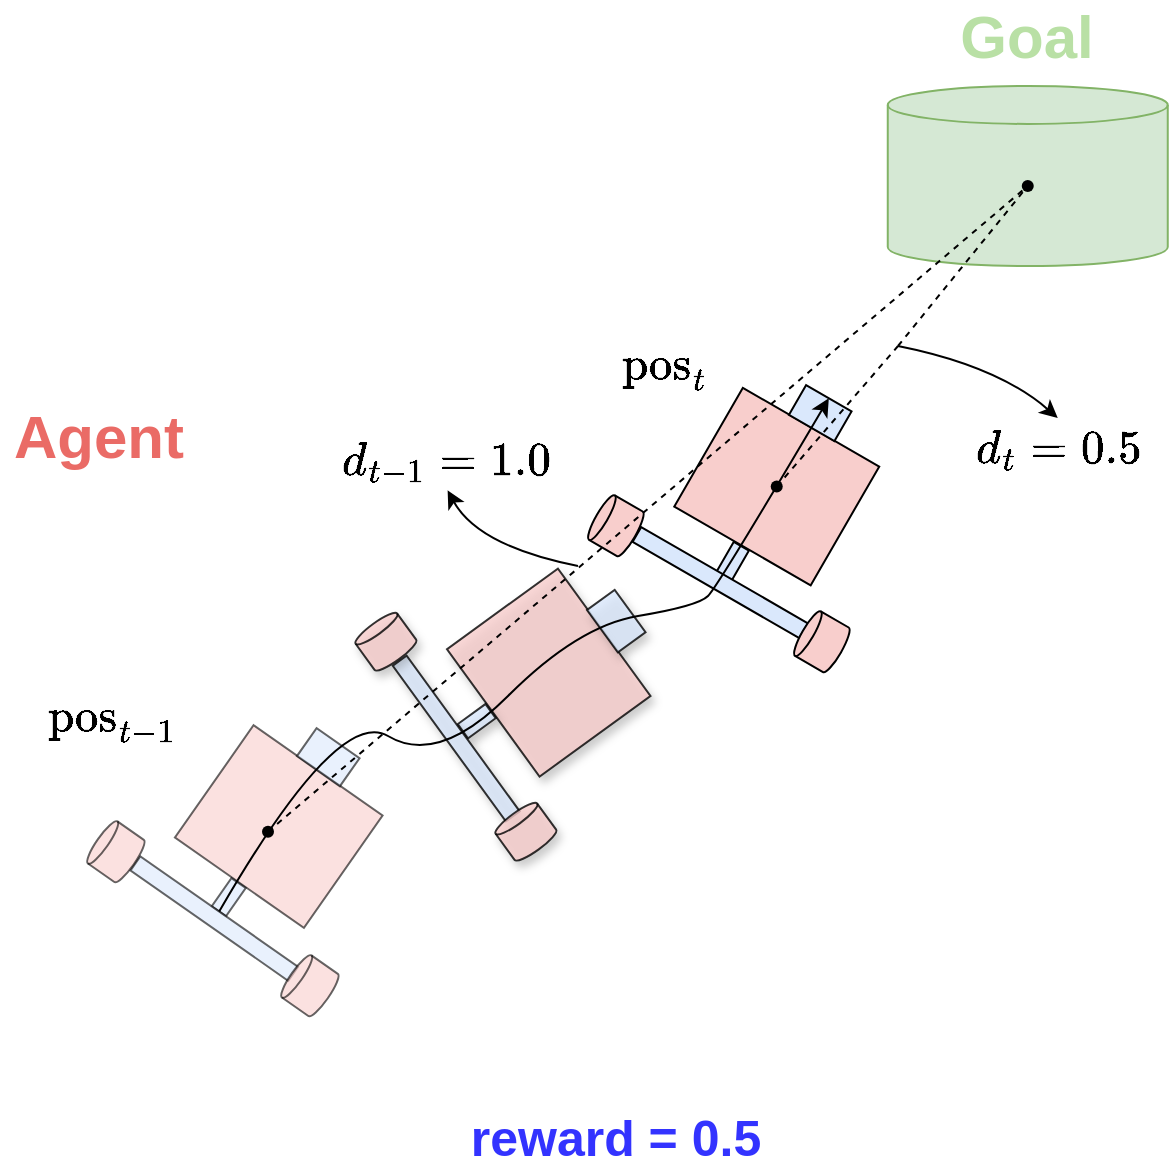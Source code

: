 <mxfile version="27.0.9">
  <diagram name="페이지-1" id="_tKk17_IzhRB0h72TxY4">
    <mxGraphModel dx="1008" dy="566" grid="1" gridSize="10" guides="1" tooltips="1" connect="1" arrows="1" fold="1" page="1" pageScale="1" pageWidth="827" pageHeight="1169" math="1" shadow="0">
      <root>
        <mxCell id="0" />
        <mxCell id="1" parent="0" />
        <mxCell id="dy6sLSSkbK1G9t8MEil--47" value="" style="shape=cylinder3;whiteSpace=wrap;html=1;boundedLbl=1;backgroundOutline=1;size=9.481;fillColor=#d5e8d4;strokeColor=#82b366;" parent="1" vertex="1">
          <mxGeometry x="534.88" y="200" width="140" height="90" as="geometry" />
        </mxCell>
        <mxCell id="dy6sLSSkbK1G9t8MEil--48" value="Goal" style="text;html=1;align=center;verticalAlign=middle;whiteSpace=wrap;rounded=0;fontSize=30;fontColor=#B9E0A5;fontStyle=1" parent="1" vertex="1">
          <mxGeometry x="567.32" y="160" width="75.12" height="30" as="geometry" />
        </mxCell>
        <mxCell id="dy6sLSSkbK1G9t8MEil--52" value="&lt;font style=&quot;color: rgb(234, 107, 102);&quot;&gt;Agent&lt;/font&gt;" style="text;html=1;align=center;verticalAlign=middle;whiteSpace=wrap;rounded=0;fontSize=30;fontColor=#B9E0A5;fontStyle=1" parent="1" vertex="1">
          <mxGeometry x="94.63" y="360" width="90.63" height="30" as="geometry" />
        </mxCell>
        <mxCell id="dy6sLSSkbK1G9t8MEil--2" value="" style="rounded=0;whiteSpace=wrap;html=1;fillColor=#f8cecc;strokeColor=default;rotation=-145;container=0;opacity=60;" parent="1" vertex="1">
          <mxGeometry x="191" y="536" width="78.75" height="68.571" as="geometry" />
        </mxCell>
        <mxCell id="dy6sLSSkbK1G9t8MEil--3" value="" style="rounded=0;whiteSpace=wrap;html=1;fillColor=#dae8fc;strokeColor=default;rotation=-145;container=0;opacity=60;" parent="1" vertex="1">
          <mxGeometry x="242" y="527" width="26.25" height="17.143" as="geometry" />
        </mxCell>
        <mxCell id="dy6sLSSkbK1G9t8MEil--4" value="" style="rounded=0;whiteSpace=wrap;html=1;fillColor=#dae8fc;strokeColor=default;rotation=-145;container=0;opacity=60;" parent="1" vertex="1">
          <mxGeometry x="201" y="597" width="8.75" height="17.143" as="geometry" />
        </mxCell>
        <mxCell id="dy6sLSSkbK1G9t8MEil--5" value="" style="rounded=0;whiteSpace=wrap;html=1;fillColor=#dae8fc;strokeColor=default;rotation=-145;container=0;opacity=60;" parent="1" vertex="1">
          <mxGeometry x="150" y="612" width="96.25" height="8.571" as="geometry" />
        </mxCell>
        <mxCell id="dy6sLSSkbK1G9t8MEil--6" value="" style="shape=cylinder3;whiteSpace=wrap;html=1;boundedLbl=1;backgroundOutline=1;size=2.875;direction=south;fillColor=#f8cecc;strokeColor=default;rotation=-145;container=0;opacity=60;" parent="1" vertex="1">
          <mxGeometry x="138" y="570" width="21.875" height="25.714" as="geometry" />
        </mxCell>
        <mxCell id="dy6sLSSkbK1G9t8MEil--7" value="" style="shape=cylinder3;whiteSpace=wrap;html=1;boundedLbl=1;backgroundOutline=1;size=2.875;direction=south;fillColor=#f8cecc;strokeColor=default;rotation=-145;container=0;opacity=60;" parent="1" vertex="1">
          <mxGeometry x="235" y="637" width="21.875" height="25.714" as="geometry" />
        </mxCell>
        <mxCell id="kyaiNh2SrCvYwGknFWDj-3" value="" style="rounded=0;whiteSpace=wrap;html=1;fillColor=#f8cecc;strokeColor=default;rotation=-150;container=0;" parent="1" vertex="1">
          <mxGeometry x="439.999" y="366.0" width="78.75" height="68.571" as="geometry" />
        </mxCell>
        <mxCell id="kyaiNh2SrCvYwGknFWDj-4" value="" style="rounded=0;whiteSpace=wrap;html=1;fillColor=#dae8fc;strokeColor=default;rotation=-150;container=0;" parent="1" vertex="1">
          <mxGeometry x="487.999" y="355.0" width="26.25" height="17.143" as="geometry" />
        </mxCell>
        <mxCell id="kyaiNh2SrCvYwGknFWDj-5" value="" style="rounded=0;whiteSpace=wrap;html=1;fillColor=#dae8fc;strokeColor=default;rotation=-150;container=0;" parent="1" vertex="1">
          <mxGeometry x="452.999" y="429.0" width="8.75" height="17.143" as="geometry" />
        </mxCell>
        <mxCell id="kyaiNh2SrCvYwGknFWDj-6" value="" style="rounded=0;whiteSpace=wrap;html=1;fillColor=#dae8fc;strokeColor=default;rotation=-150;container=0;" parent="1" vertex="1">
          <mxGeometry x="402.999" y="444.0" width="96.25" height="8.571" as="geometry" />
        </mxCell>
        <mxCell id="kyaiNh2SrCvYwGknFWDj-7" value="" style="shape=cylinder3;whiteSpace=wrap;html=1;boundedLbl=1;backgroundOutline=1;size=2.875;direction=south;fillColor=#f8cecc;strokeColor=default;rotation=-150;container=0;" parent="1" vertex="1">
          <mxGeometry x="387.999" y="407.0" width="21.875" height="25.714" as="geometry" />
        </mxCell>
        <mxCell id="kyaiNh2SrCvYwGknFWDj-8" value="" style="shape=cylinder3;whiteSpace=wrap;html=1;boundedLbl=1;backgroundOutline=1;size=2.875;direction=south;fillColor=#f8cecc;strokeColor=default;rotation=-150;container=0;" parent="1" vertex="1">
          <mxGeometry x="490.999" y="465.0" width="21.875" height="25.714" as="geometry" />
        </mxCell>
        <mxCell id="kyaiNh2SrCvYwGknFWDj-11" value="" style="rounded=0;whiteSpace=wrap;html=1;fillColor=#f8cecc;strokeColor=default;rotation=-126;container=0;opacity=80;shadow=1;" parent="1" vertex="1">
          <mxGeometry x="325.999" y="459.0" width="78.75" height="68.571" as="geometry" />
        </mxCell>
        <mxCell id="kyaiNh2SrCvYwGknFWDj-12" value="" style="rounded=0;whiteSpace=wrap;html=1;fillColor=#dae8fc;strokeColor=default;rotation=-126;container=0;opacity=80;shadow=1;" parent="1" vertex="1">
          <mxGeometry x="385.999" y="459.0" width="26.25" height="17.143" as="geometry" />
        </mxCell>
        <mxCell id="kyaiNh2SrCvYwGknFWDj-13" value="" style="rounded=0;whiteSpace=wrap;html=1;fillColor=#dae8fc;strokeColor=default;rotation=-126;container=0;opacity=80;shadow=1;" parent="1" vertex="1">
          <mxGeometry x="324.999" y="509.0" width="8.75" height="17.143" as="geometry" />
        </mxCell>
        <mxCell id="kyaiNh2SrCvYwGknFWDj-14" value="" style="rounded=0;whiteSpace=wrap;html=1;fillColor=#dae8fc;strokeColor=default;rotation=-126;container=0;opacity=80;shadow=1;" parent="1" vertex="1">
          <mxGeometry x="270.999" y="522.0" width="96.25" height="8.571" as="geometry" />
        </mxCell>
        <mxCell id="kyaiNh2SrCvYwGknFWDj-15" value="" style="shape=cylinder3;whiteSpace=wrap;html=1;boundedLbl=1;backgroundOutline=1;size=2.875;direction=south;fillColor=#f8cecc;strokeColor=default;rotation=-126;container=0;opacity=80;shadow=1;" parent="1" vertex="1">
          <mxGeometry x="272.999" y="465.0" width="21.875" height="25.714" as="geometry" />
        </mxCell>
        <mxCell id="kyaiNh2SrCvYwGknFWDj-16" value="" style="shape=cylinder3;whiteSpace=wrap;html=1;boundedLbl=1;backgroundOutline=1;size=2.875;direction=south;fillColor=#f8cecc;strokeColor=default;rotation=-126;container=0;opacity=80;shadow=1;" parent="1" vertex="1">
          <mxGeometry x="342.999" y="560.0" width="21.875" height="25.714" as="geometry" />
        </mxCell>
        <mxCell id="kyaiNh2SrCvYwGknFWDj-19" value="" style="curved=1;endArrow=classic;html=1;rounded=0;exitX=0.5;exitY=1;exitDx=0;exitDy=0;entryX=0.5;entryY=1;entryDx=0;entryDy=0;" parent="1" source="dy6sLSSkbK1G9t8MEil--5" target="kyaiNh2SrCvYwGknFWDj-4" edge="1">
          <mxGeometry width="50" height="50" relative="1" as="geometry">
            <mxPoint x="160" y="750" as="sourcePoint" />
            <mxPoint x="440" y="570" as="targetPoint" />
            <Array as="points">
              <mxPoint x="260" y="510" />
              <mxPoint x="310" y="540" />
              <mxPoint x="380" y="470" />
              <mxPoint x="440" y="460" />
              <mxPoint x="450" y="450" />
            </Array>
          </mxGeometry>
        </mxCell>
        <mxCell id="kyaiNh2SrCvYwGknFWDj-21" value="&lt;font&gt;`\text{pos}_{t - 1}`&lt;/font&gt;" style="text;html=1;align=center;verticalAlign=middle;whiteSpace=wrap;rounded=0;fontSize=20;" parent="1" vertex="1">
          <mxGeometry x="110" y="500.57" width="75.26" height="30" as="geometry" />
        </mxCell>
        <mxCell id="kyaiNh2SrCvYwGknFWDj-22" value="&lt;font&gt;`\text{pos}_t`&lt;/font&gt;" style="text;html=1;align=center;verticalAlign=middle;whiteSpace=wrap;rounded=0;fontSize=20;" parent="1" vertex="1">
          <mxGeometry x="393" y="325" width="60" height="30" as="geometry" />
        </mxCell>
        <mxCell id="QHuSpdjjvRMu_k9thkKk-1" value="" style="shape=waypoint;sketch=0;fillStyle=solid;size=6;pointerEvents=1;points=[];fillColor=none;resizable=0;rotatable=0;perimeter=centerPerimeter;snapToPoint=1;" vertex="1" parent="1">
          <mxGeometry x="215" y="562.86" width="20" height="20" as="geometry" />
        </mxCell>
        <mxCell id="QHuSpdjjvRMu_k9thkKk-2" value="" style="shape=waypoint;sketch=0;fillStyle=solid;size=6;pointerEvents=1;points=[];fillColor=none;resizable=0;rotatable=0;perimeter=centerPerimeter;snapToPoint=1;" vertex="1" parent="1">
          <mxGeometry x="594.88" y="240" width="20" height="20" as="geometry" />
        </mxCell>
        <mxCell id="QHuSpdjjvRMu_k9thkKk-3" value="" style="endArrow=none;dashed=1;html=1;rounded=0;exitX=0.325;exitY=0.544;exitDx=0;exitDy=0;exitPerimeter=0;" edge="1" parent="1" source="QHuSpdjjvRMu_k9thkKk-1" target="QHuSpdjjvRMu_k9thkKk-2">
          <mxGeometry width="50" height="50" relative="1" as="geometry">
            <mxPoint x="430" y="550" as="sourcePoint" />
            <mxPoint x="480" y="500" as="targetPoint" />
          </mxGeometry>
        </mxCell>
        <mxCell id="QHuSpdjjvRMu_k9thkKk-4" value="" style="shape=waypoint;sketch=0;fillStyle=solid;size=6;pointerEvents=1;points=[];fillColor=none;resizable=0;rotatable=0;perimeter=centerPerimeter;snapToPoint=1;" vertex="1" parent="1">
          <mxGeometry x="469.37" y="390.29" width="20" height="20" as="geometry" />
        </mxCell>
        <mxCell id="QHuSpdjjvRMu_k9thkKk-5" value="" style="endArrow=none;dashed=1;html=1;rounded=0;exitDx=0;exitDy=0;exitPerimeter=0;entryX=0.706;entryY=0.531;entryDx=0;entryDy=0;entryPerimeter=0;" edge="1" parent="1" target="QHuSpdjjvRMu_k9thkKk-2">
          <mxGeometry width="50" height="50" relative="1" as="geometry">
            <mxPoint x="540" y="330" as="sourcePoint" />
            <mxPoint x="947.32" y="260" as="targetPoint" />
          </mxGeometry>
        </mxCell>
        <mxCell id="QHuSpdjjvRMu_k9thkKk-8" value="`d_{t - 1} = 1.0`" style="text;html=1;align=center;verticalAlign=middle;whiteSpace=wrap;rounded=0;fontSize=20;" vertex="1" parent="1">
          <mxGeometry x="262.38" y="372.14" width="104.87" height="30" as="geometry" />
        </mxCell>
        <mxCell id="QHuSpdjjvRMu_k9thkKk-9" value="`d_t = 0.5`" style="text;html=1;align=center;verticalAlign=middle;whiteSpace=wrap;rounded=0;fontSize=20;" vertex="1" parent="1">
          <mxGeometry x="564.88" y="366" width="110" height="30" as="geometry" />
        </mxCell>
        <mxCell id="QHuSpdjjvRMu_k9thkKk-11" value="&lt;font&gt;reward = 0.5&lt;/font&gt;" style="text;html=1;align=center;verticalAlign=middle;whiteSpace=wrap;rounded=0;fontStyle=1;fontSize=25;fontColor=#3333FF;" vertex="1" parent="1">
          <mxGeometry x="319.12" y="710" width="160" height="30" as="geometry" />
        </mxCell>
        <mxCell id="QHuSpdjjvRMu_k9thkKk-12" value="" style="curved=1;endArrow=classic;html=1;rounded=0;entryX=0.5;entryY=1;entryDx=0;entryDy=0;" edge="1" parent="1" target="QHuSpdjjvRMu_k9thkKk-8">
          <mxGeometry width="50" height="50" relative="1" as="geometry">
            <mxPoint x="380" y="440" as="sourcePoint" />
            <mxPoint x="320" y="349" as="targetPoint" />
            <Array as="points">
              <mxPoint x="330" y="430" />
            </Array>
          </mxGeometry>
        </mxCell>
        <mxCell id="QHuSpdjjvRMu_k9thkKk-13" value="" style="curved=1;endArrow=classic;html=1;rounded=0;entryX=0.5;entryY=0;entryDx=0;entryDy=0;" edge="1" parent="1" target="QHuSpdjjvRMu_k9thkKk-9">
          <mxGeometry width="50" height="50" relative="1" as="geometry">
            <mxPoint x="540" y="330" as="sourcePoint" />
            <mxPoint x="560" y="490" as="targetPoint" />
            <Array as="points">
              <mxPoint x="590" y="340" />
            </Array>
          </mxGeometry>
        </mxCell>
        <mxCell id="QHuSpdjjvRMu_k9thkKk-15" value="" style="endArrow=none;dashed=1;html=1;rounded=0;exitX=0.825;exitY=0.767;exitDx=0;exitDy=0;exitPerimeter=0;entryDx=0;entryDy=0;entryPerimeter=0;" edge="1" parent="1" source="QHuSpdjjvRMu_k9thkKk-4">
          <mxGeometry width="50" height="50" relative="1" as="geometry">
            <mxPoint x="479" y="400" as="sourcePoint" />
            <mxPoint x="540" y="330" as="targetPoint" />
          </mxGeometry>
        </mxCell>
      </root>
    </mxGraphModel>
  </diagram>
</mxfile>
